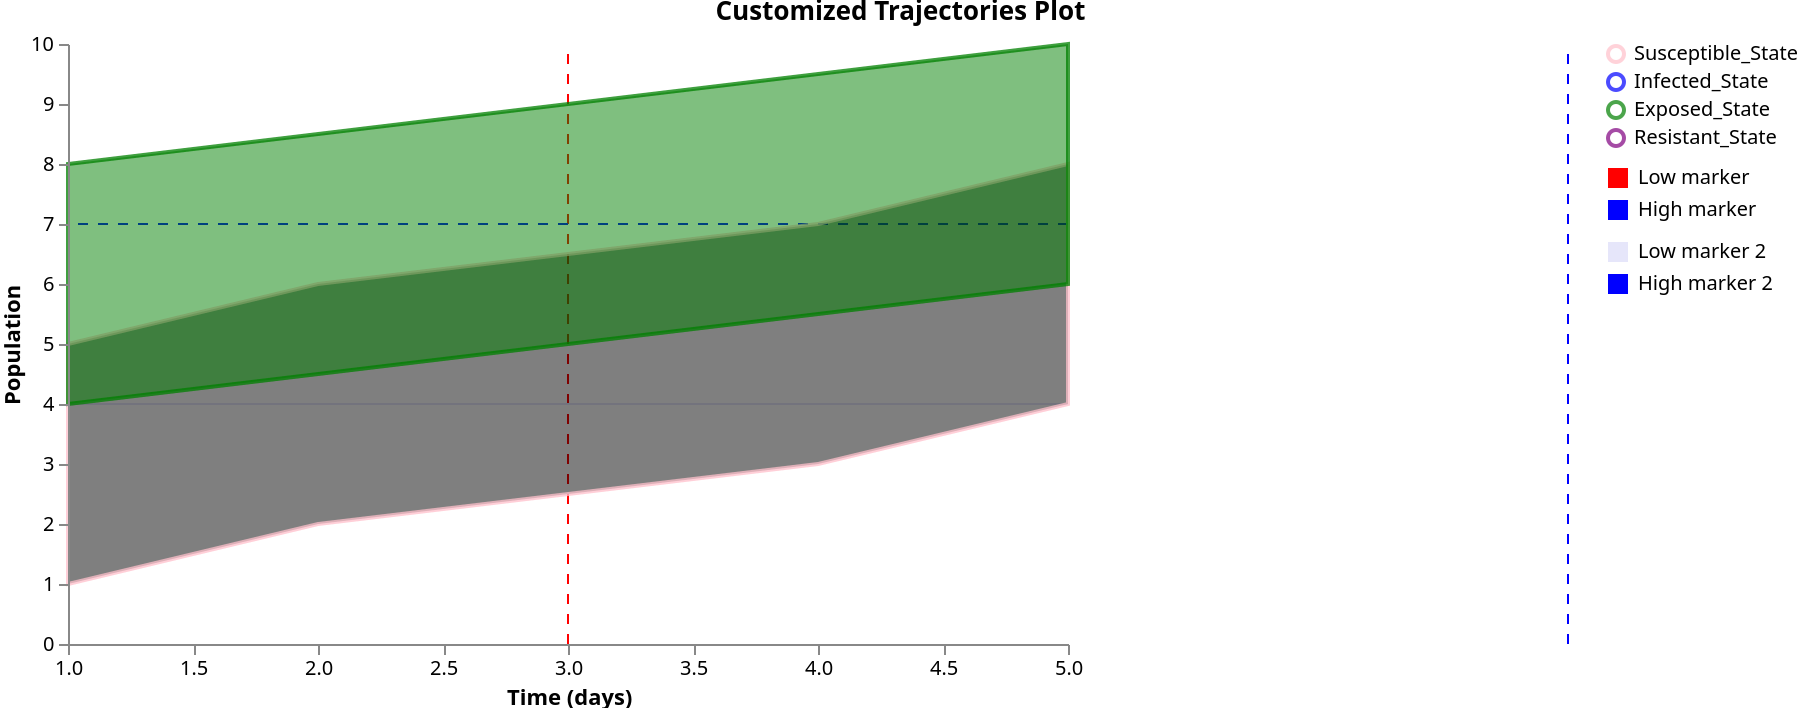 {
  "$schema": "https://vega.github.io/schema/vega/v5.json",
  "width": 500,
  "height": 300,
  "scales": [
    {
      "name": "xscale",
      "type": "linear",
      "range": "width",
      "zero": false,
      "domain": {
        "fields": [
          {
            "data": "distributions",
            "field": "timepoint"
          },
          {
            "data": "traces",
            "field": "timepoint"
          },
          {
            "data": "points",
            "field": "timepoint"
          }
        ]
      }
    },
    {
      "name": "yscale",
      "type": "linear",
      "range": "height",
      "nice": true,
      "zero": true,
      "domain": {
        "fields": [
          {
            "data": "distributions",
            "field": "lower"
          },
          {
            "data": "distributions",
            "field": "upper"
          },
          {
            "data": "traces",
            "field": "value"
          },
          {
            "data": "points",
            "field": "value"
          }
        ]
      }
    },
    {
      "name": "markerscale_v",
      "type": "ordinal",
      "domain": {
        "data": "markers_v",
        "field": "label"
      },
      "range": {
        "data": "markers_v",
        "field": "new_color"
      }
    },
    {
      "name": "markerscale_h",
      "type": "ordinal",
      "domain": {
        "data": "markers_h",
        "field": "label"
      },
      "range": {
        "data": "markers_h",
        "field": "new_color"
      }
    },
    {
      "name": "fillScale",
      "type": "ordinal",
      "domain": [
        "Susceptible_State",
        "Infected_State",
        "Exposed_State",
        "Resistant_State"
      ],
      "range": [
        "url(#circles-1)",
        "url(#diagonal-stripe-2)",
        "green",
        "purple"
      ]
    },
    {
      "name": "color",
      "type": "ordinal",
      "range": [
        "pink",
        "blue",
        "green",
        "purple"
      ],
      "domain": [
        "Susceptible_State",
        "Infected_State",
        "Exposed_State",
        "Resistant_State"
      ]
    },
    {
      "name": "lineStyle",
      "type": "ordinal",
      "domain": [
        "dashed",
        "solid"
      ],
      "range": [
        [
          5,
          5
        ],
        []
      ]
    },
    {
      "name": "trajectoryOrder",
      "type": "ordinal",
      "domain": [
        "Susceptible_State",
        "Infected_State",
        "Exposed_State",
        "Resistant_State"
      ],
      "range": [
        0,
        1,
        2,
        3
      ]
    }
  ],
  "axes": [
    {
      "orient": "bottom",
      "scale": "xscale",
      "zindex": 100,
      "title": {
        "signal": "data('axis_labels')[0].xaxis_label"
      }
    },
    {
      "orient": "left",
      "scale": "yscale",
      "zindex": 100,
      "title": {
        "signal": "data('axis_labels')[0].yaxis_label"
      }
    }
  ],
  "signals": [
    {
      "name": "clear",
      "value": true,
      "on": [
        {
          "events": "mouseup[!event.item]",
          "update": "true",
          "force": true
        }
      ]
    },
    {
      "name": "shift",
      "value": false,
      "on": [
        {
          "events": "@legendSymbol:click, @legendLabel:click",
          "update": "event.shiftKey",
          "force": true
        }
      ]
    },
    {
      "name": "clicked",
      "value": null,
      "on": [
        {
          "events": "@legendSymbol:click, @legendLabel:click",
          "update": "{value: datum.value}",
          "force": true
        }
      ]
    },
    {
      "name": "clearData",
      "value": true,
      "on": [
        {
          "events": "mouseup[!event.item]",
          "update": "true",
          "force": true
        }
      ]
    },
    {
      "name": "clickedData",
      "value": null,
      "on": [
        {
          "events": "@area:click",
          "update": "{value: datum.trajectory}",
          "force": true
        }
      ]
    },
    {
      "name": "logLegendClick",
      "value": null,
      "on": [
        {
          "events": "@legendSymbol:click, @legendLabel:click",
          "update": "{datum: datum}",
          "force": true
        }
      ]
    },
    {
      "description": "Active datapoint",
      "name": "activated_datapoint",
      "value": null,
      "on": [
        {
          "events": "symbol:mouseover",
          "update": "item()"
        },
        {
          "events": "symbol:mouseout",
          "update": "null"
        }
      ]
    },
    {
      "name": "logAreaClick",
      "value": null,
      "on": [
        {
          "events": "@area:click",
          "update": "{datum: datum}",
          "force": true
        }
      ]
    }
  ],
  "config": {
    "logLevel": "warn"
  },
  "legends": [
    {
      "name": "color_legend",
      "stroke": "color",
      "encode": {
        "symbols": {
          "name": "legendSymbol",
          "interactive": true,
          "update": {
            "fill": {
              "value": "transparent"
            },
            "strokeWidth": {
              "value": 2
            },
            "opacity": [
              {
                "test": "!length(data('selected')) || indata('selected', 'value', datum.value) || indata('selectedData', 'value', datum.value)",
                "value": 0.7
              },
              {
                "value": 0.15
              }
            ],
            "size": {
              "value": 64
            }
          }
        },
        "labels": {
          "name": "legendLabel",
          "interactive": true,
          "update": {
            "opacity": [
              {
                "test": "!length(data('selectedData')) || indata('selectedData', 'value', datum.value)",
                "value": 1
              },
              {
                "value": 0.25
              }
            ]
          }
        }
      }
    },
    {
      "name": "marker_color_legend_v",
      "fill": "markerscale_v",
      "encode": {
        "symbols": {
          "name": "markerLegendSymbol_v",
          "interactive": true,
          "update": {
            "size": {
              "value": 100
            },
            "shape": {
              "value": "square"
            },
            "stroke": {
              "value": "transparent"
            },
            "opacity": {
              "value": 1
            }
          }
        },
        "labels": {
          "name": "markerLegendLabel",
          "interactive": true,
          "update": {
            "text": {
              "field": "label"
            },
            "fill": {
              "value": "black"
            },
            "opacity": {
              "value": 1
            }
          }
        }
      }
    },
    {
      "name": "marker_color_legend_h",
      "fill": "markerscale_h",
      "encode": {
        "symbols": {
          "name": "markerLegendSymbol_h",
          "interactive": true,
          "update": {
            "size": {
              "value": 100
            },
            "shape": {
              "value": "square"
            },
            "stroke": {
              "value": "transparent"
            },
            "opacity": {
              "value": 1
            }
          }
        },
        "labels": {
          "name": "markerLegendLabel",
          "interactive": true,
          "update": {
            "text": {
              "field": "label"
            },
            "fill": {
              "value": "black"
            },
            "opacity": {
              "value": 1
            }
          }
        }
      }
    }
  ],
  "marks": [
    {
      "type": "group",
      "zindex": 3,
      "name": "_points",
      "from": {
        "facet": {
          "name": "points_split",
          "data": "points",
          "groupby": "trajectory"
        }
      },
      "marks": [
        {
          "type": "symbol",
          "name": "_points_symbol",
          "from": {
            "data": "points_split"
          },
          "zindex": 3,
          "encode": {
            "update": {
              "x": {
                "scale": "xscale",
                "field": "timepoint"
              },
              "y": {
                "scale": "yscale",
                "field": "value"
              },
              "size": {
                "value": 35
              },
              "strokeWidth": {
                "value": 2
              },
              "stroke": {
                "scale": "color",
                "field": "trajectory"
              },
              "fillOpacity": [
                {
                  "test": "!length(data('selected')) || indata('selected', 'value', datum.trajectory)",
                  "value": 0.5
                },
                {
                  "value": 0.15
                }
              ],
              "strokeOpacity": [
                {
                  "test": "!length(data('selected')) || indata('selected', 'value', datum.trajectory)",
                  "value": 0.75
                },
                {
                  "value": 0.15
                }
              ],
              "tooltip": {
                "field": "value"
              }
            },
            "hover": {
              "fillOpacity": {
                "value": 0.9
              }
            }
          }
        },
        {
          "type": "line",
          "name": "_points_line",
          "from": {
            "data": "points_split"
          },
          "zindex": 3,
          "encode": {
            "update": {
              "x": {
                "scale": "xscale",
                "field": "timepoint"
              },
              "y": {
                "scale": "yscale",
                "field": "value"
              },
              "strokeWidth": {
                "value": 2
              },
              "stroke": {
                "scale": "color",
                "field": "trajectory"
              },
              "interpolate": {
                "value": "linear"
              },
              "strokeDash": {
                "value": [
                  5,
                  3
                ]
              },
              "strokeOpacity": [
                {
                  "test": "!length(data('selected')) || indata('selected', 'value', datum.trajectory)",
                  "value": 0.3
                },
                {
                  "value": 0.1
                }
              ]
            },
            "hover": {
              "fillOpacity": {
                "value": 0.9
              }
            }
          }
        }
      ]
    },
    {
      "type": "group",
      "zindex": 2,
      "name": "_traces",
      "from": {
        "facet": {
          "name": "traces_split",
          "data": "traces",
          "groupby": "trajectory"
        }
      },
      "marks": [
        {
          "type": "line",
          "name": "_traces_lines",
          "from": {
            "data": "traces_split"
          },
          "encode": {
            "update": {
              "x": {
                "scale": "xscale",
                "field": "timepoint"
              },
              "y": {
                "scale": "yscale",
                "field": "value"
              },
              "strokeWidth": {
                "value": 2
              },
              "stroke": {
                "scale": "color",
                "field": "trajectory"
              },
              "interpolate": {
                "value": "linear"
              },
              "strokeOpacity": [
                {
                  "test": "!length(data('selected')) || indata('selected', 'value', datum.trajectory)",
                  "value": 0.75
                },
                {
                  "value": 0.15
                }
              ]
            },
            "hover": {
              "fillOpacity": {
                "value": 0.9
              }
            }
          }
        }
      ]
    },
    {
      "type": "group",
      "name": "_distributions",
      "zindex": 1,
      "from": {
        "facet": {
          "name": "trajectory_split",
          "data": "distributions",
          "groupby": "trajectory_order"
        }
      },
      "sort": {
        "field": "datum.trajectory_order",
        "order": "ascending"
      },
      "marks": [
        {
          "type": "area",
          "name": "area",
          "interactive": true,
          "from": {
            "data": "trajectory_split"
          },
          "encode": {
            "update": {
              "x": {
                "scale": "xscale",
                "field": "timepoint"
              },
              "y": {
                "scale": "yscale",
                "field": "upper"
              },
              "y2": {
                "scale": "yscale",
                "field": "lower"
              },
              "interpolate": {
                "value": "linear"
              },
              "strokeWidth": {
                "value": 2
              },
              "fill": {
                "scale": "fillScale",
                "field": "trajectory"
              },
              "stroke": {
                "scale": "color",
                "field": "trajectory"
              },
              "fillOpacity": [
                {
                  "test": "!length(data('selected')) || indata('selected', 'value', datum.trajectory)",
                  "value": 0.5
                },
                {
                  "value": 0.15
                }
              ],
              "strokeOpacity": [
                {
                  "test": "!length(data('selected')) || indata('selected', 'value', datum.trajectory)",
                  "value": 0.75
                },
                {
                  "value": 0.15
                }
              ]
            },
            "hover": {
              "fillOpacity": {
                "value": 0.9
              }
            }
          }
        }
      ]
    },
    {
      "type": "group",
      "name": "_markers_v",
      "marks": [
        {
          "type": "rule",
          "name": "_marker_v text",
          "from": {
            "data": "markers_v"
          },
          "encode": {
            "enter": {
              "stroke": {
                "scale": "markerscale_v",
                "field": "label"
              },
              "strokeDash": {
                "scale": "lineStyle",
                "field": "type"
              }
            },
            "update": {
              "x": {
                "scale": "xscale",
                "field": "axis_value"
              },
              "y2": {
                "value": 0
              },
              "y": {
                "signal": "height"
              },
              "opacity": {
                "value": 1
              }
            }
          }
        }
      ]
    },
    {
      "type": "group",
      "name": "_markers_h",
      "marks": [
        {
          "type": "rule",
          "name": "_marker_h text",
          "from": {
            "data": "markers_h"
          },
          "encode": {
            "enter": {
              "stroke": {
                "scale": "markerscale_h",
                "field": "label"
              },
              "strokeDash": {
                "scale": "lineStyle",
                "field": "type"
              }
            },
            "update": {
              "y": {
                "scale": "yscale",
                "field": "axis_value"
              },
              "x2": {
                "value": 0
              },
              "x": {
                "signal": "width"
              },
              "opacity": {
                "value": 1
              }
            }
          }
        }
      ]
    }
  ],
  "data": [
    
{
  "name": "distributions",
  "values": [
    {"trajectory": "Susceptible_State", "timepoint": 1, "lower": 1, "upper": 5},
    {"trajectory": "Susceptible_State", "timepoint": 2, "lower": 2, "upper": 6},
    {"trajectory": "Susceptible_State", "timepoint": 3, "lower": 2.5, "upper": 6.5},
    {"trajectory": "Susceptible_State", "timepoint": 4, "lower": 3, "upper": 7},
    {"trajectory": "Susceptible_State", "timepoint": 5, "lower": 4, "upper": 8},
    {"trajectory": "Exposed_State", "timepoint": 1, "lower": 4, "upper": 8},
    {"trajectory": "Exposed_State", "timepoint": 2, "lower": 4.5, "upper": 8.5},
    {"trajectory": "Exposed_State", "timepoint": 3, "lower": 5, "upper": 9},
    {"trajectory": "Exposed_State", "timepoint": 4, "lower": 5.5, "upper": 9.5},
    {"trajectory": "Exposed_State", "timepoint": 5, "lower": 6, "upper": 10}
  ],
      "transform": [
        {
          "type": "collect",
          "sort": {
            "field": [
              "trajectory",
              "timepoint"
            ]
          }
        },
        {
          "type": "formula",
          "expr": "scale('trajectoryOrder', datum.trajectory)",
          "as": "trajectory_order"
        }
      ]
    },
    {
      "name": "traces",
      "values": [],
      "transform": [
        {
          "type": "filter",
          "expr": "isValid(datum.value)"
        },
        {
          "type": "collect",
          "sort": {
            "field": [
              "trajectory",
              "timepoint"
            ]
          }
        }
      ]
    },
    {
      "name": "points",
      "values": []
    },
    {
      "name": "markers_v",
      "values": [
        {
          "axis_value": 3,
          "label": "Low marker",
          "new_color": "red",
          "type": "dashed"
        },
        {
          "axis_value": 7,
          "label": "High marker",
          "new_color": "blue",
          "type": "dashed"
        }
      ]
    },
    {
      "name": "markers_h",
      "values": [
        {
          "axis_value": 4,
          "label": "Low marker 2",
          "new_color": "#E6E6FA",
          "type": "solid"
        },
        {
          "axis_value": 7,
          "label": "High marker 2",
          "new_color": "blue",
          "type": "dashed"
        }
      ]
    },
    {
      "name": "axis_labels",
      "values": {
        "xaxis_label": "Time (days)",
        "yaxis_label": "Population"
      }
    },
    {
      "name": "selected",
      "on": [
        {
          "trigger": "clear",
          "remove": true
        },
        {
          "trigger": "!shift",
          "remove": true
        },
        {
          "trigger": "!shift && clicked",
          "insert": "clicked"
        },
        {
          "trigger": "shift && clicked",
          "toggle": "clicked"
        }
      ]
    },
    {
      "name": "selectedData",
      "on": [
        {
          "trigger": "clearData",
          "remove": true
        },
        {
          "trigger": "clickedData",
          "toggle": "clickedData"
        }
      ]
    }
  ],
  "title": "Customized Trajectories Plot"
}